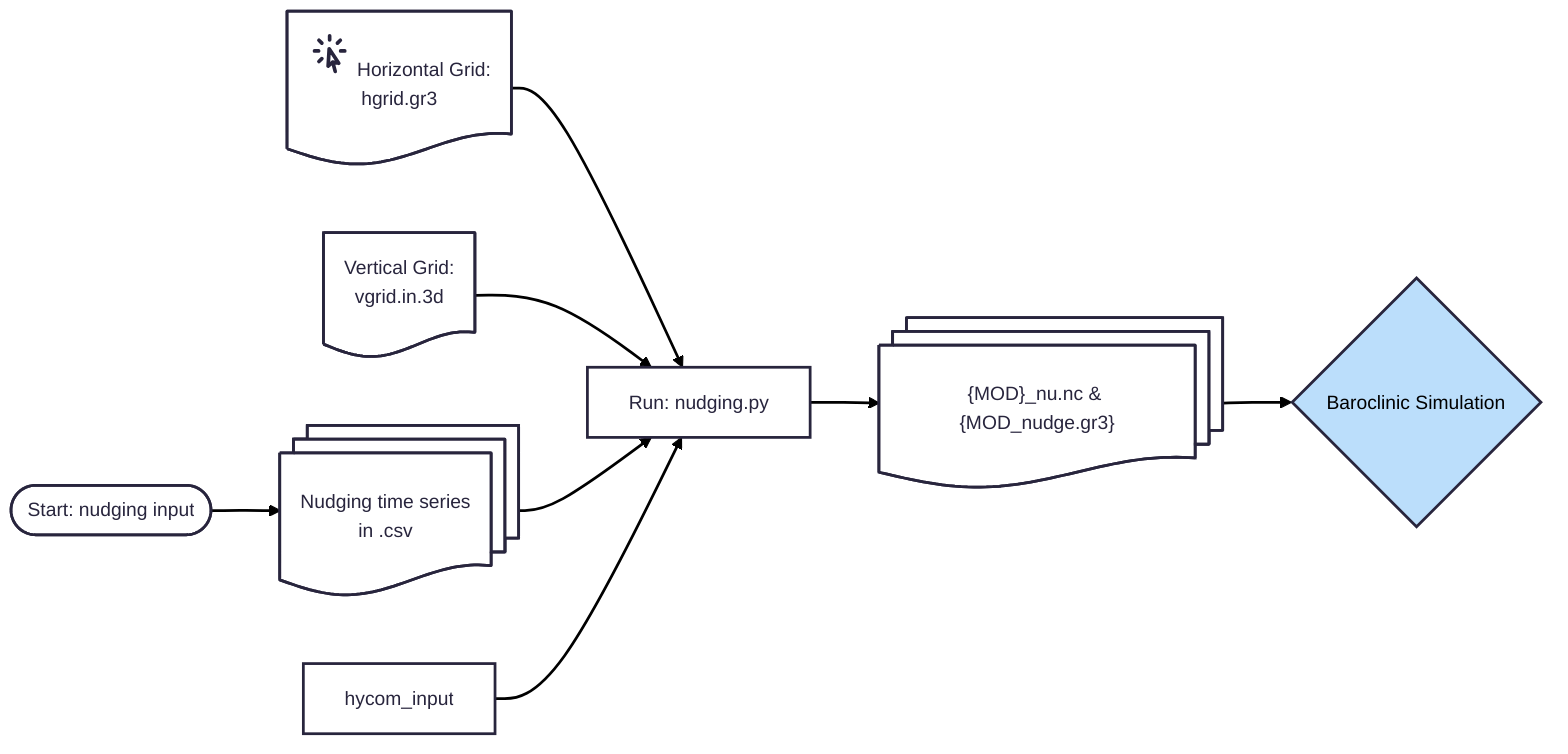 ---
config:
  look: classic
  theme: redux
  layout: default
---
flowchart LR
      
    hgrid["<svg xmlns="http://www.w3.org/2000/svg" width="32" height="32" viewBox="0 0 24 24"><!-- Icon from HeroIcons v1 Outline by Refactoring UI Inc - https://github.com/tailwindlabs/heroicons/blob/master/LICENSE --><path fill="none" stroke="currentColor" stroke-linecap="round" stroke-linejoin="round" stroke-width="1.5" d="M15.042 21.672L13.684 16.6m0 0l-2.51 2.225l.569-9.47l5.227 7.917l-3.286-.672ZM12 2.25V4.5m5.834.166l-1.591 1.591M20.25 10.5H18M7.757 14.743l-1.59 1.59M6 10.5H3.75m4.007-4.243l-1.59-1.59"/></svg> Horizontal Grid:<br>hgrid.gr3"] --> nudge_py["Run: nudging.py"]

    style baroclinic fill:#BBDEFB, color:#000000
    vgrid3["Vertical Grid:
            vgrid.in.3d"] --> nudge_py
    nudge(["Start: nudging input"]) --> nudge_ts["Nudging time series 
                        in .csv"]
    nudge_ts --> nudge_py
    nudge_py --> nudge_nc["{MOD}_nu.nc & {MOD_nudge.gr3}"]
    hycom_input["hycom_input"] --> nudge_py
    nudge_nc --> baroclinic{"Baroclinic Simulation"}
    style baroclinic fill:#BBDEFB, color:#000000

    hgrid@{ shape: doc}
    vgrid3@{ shape: doc}
    nudge_ts@{ shape: docs}
    nudge_nc@{ shape: docs}

    click hgrid "https://cadwrdeltamodeling.github.io/BayDeltaSCHISM/topics/mesh.html#"

%% dms_mermaid\diagrams> mmdc -i .\bds_schism_nudging.mmd -o ../docsrc/svg/nudging_flowchart.svg
